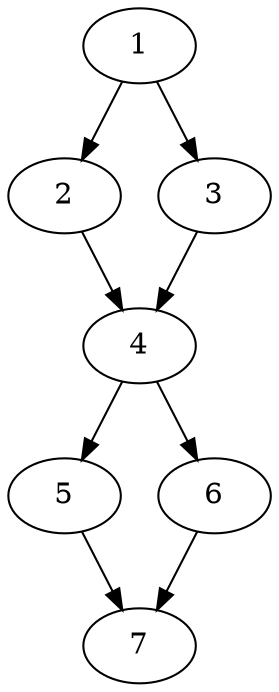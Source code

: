 digraph "A" {
1 [attr=""];
2 [attr=""];
3 [attr=""];
4 [attr=""];
5 [attr=""];
6 [attr=""];
7 [attr=""];

1 -> 2  ;
1 -> 3 ;
2 -> 4 ;
3 -> 4 ;
4 -> 5 ;
4 -> 6 ;
5  -> 7 ;
6  -> 7 ;
}